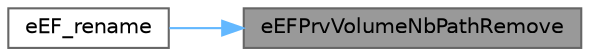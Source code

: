 digraph "eEFPrvVolumeNbPathRemove"
{
 // LATEX_PDF_SIZE
  bgcolor="transparent";
  edge [fontname=Helvetica,fontsize=10,labelfontname=Helvetica,labelfontsize=10];
  node [fontname=Helvetica,fontsize=10,shape=box,height=0.2,width=0.4];
  rankdir="RL";
  Node1 [id="Node000001",label="eEFPrvVolumeNbPathRemove",height=0.2,width=0.4,color="gray40", fillcolor="grey60", style="filled", fontcolor="black",tooltip="Remove volume letter from path name."];
  Node1 -> Node2 [id="edge1_Node000001_Node000002",dir="back",color="steelblue1",style="solid",tooltip=" "];
  Node2 [id="Node000002",label="eEF_rename",height=0.2,width=0.4,color="grey40", fillcolor="white", style="filled",URL="$ef__rename_8c.html#a0ee722cb0b7b38191ee8cd6be1c153f1",tooltip="Rename a File/Directory."];
}

